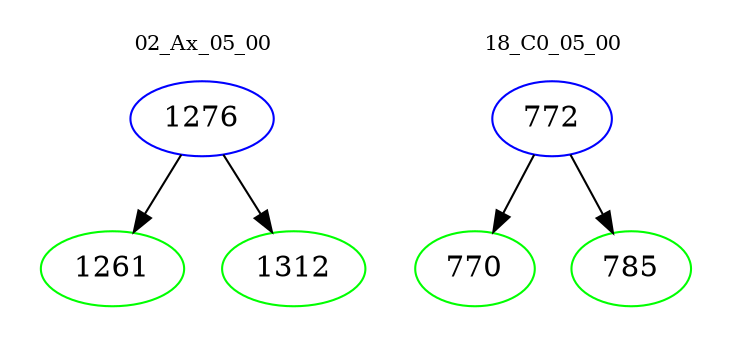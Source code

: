 digraph{
subgraph cluster_0 {
color = white
label = "02_Ax_05_00";
fontsize=10;
T0_1276 [label="1276", color="blue"]
T0_1276 -> T0_1261 [color="black"]
T0_1261 [label="1261", color="green"]
T0_1276 -> T0_1312 [color="black"]
T0_1312 [label="1312", color="green"]
}
subgraph cluster_1 {
color = white
label = "18_C0_05_00";
fontsize=10;
T1_772 [label="772", color="blue"]
T1_772 -> T1_770 [color="black"]
T1_770 [label="770", color="green"]
T1_772 -> T1_785 [color="black"]
T1_785 [label="785", color="green"]
}
}
